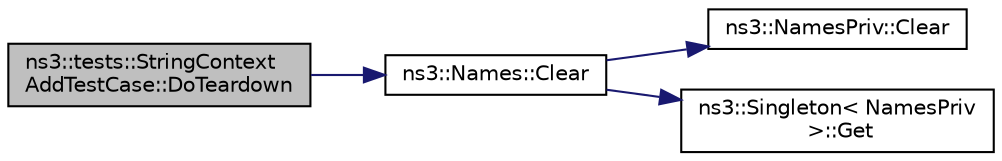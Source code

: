 digraph "ns3::tests::StringContextAddTestCase::DoTeardown"
{
 // LATEX_PDF_SIZE
  edge [fontname="Helvetica",fontsize="10",labelfontname="Helvetica",labelfontsize="10"];
  node [fontname="Helvetica",fontsize="10",shape=record];
  rankdir="LR";
  Node1 [label="ns3::tests::StringContext\lAddTestCase::DoTeardown",height=0.2,width=0.4,color="black", fillcolor="grey75", style="filled", fontcolor="black",tooltip="Implementation to do any local setup required for this TestCase."];
  Node1 -> Node2 [color="midnightblue",fontsize="10",style="solid",fontname="Helvetica"];
  Node2 [label="ns3::Names::Clear",height=0.2,width=0.4,color="black", fillcolor="white", style="filled",URL="$classns3_1_1_names.html#abda77642452c3e4a4ad8a76491dd2538",tooltip="Clear the list of objects associated with names."];
  Node2 -> Node3 [color="midnightblue",fontsize="10",style="solid",fontname="Helvetica"];
  Node3 [label="ns3::NamesPriv::Clear",height=0.2,width=0.4,color="black", fillcolor="white", style="filled",URL="$classns3_1_1_names_priv.html#a7830244fafff9d2221a830e9b247b57a",tooltip="Internal implementation for Names::Clear()"];
  Node2 -> Node4 [color="midnightblue",fontsize="10",style="solid",fontname="Helvetica"];
  Node4 [label="ns3::Singleton\< NamesPriv\l \>::Get",height=0.2,width=0.4,color="black", fillcolor="white", style="filled",URL="$classns3_1_1_singleton.html#a80a2cd3c25a27ea72add7a9f7a141ffa",tooltip="Get a pointer to the singleton instance."];
}
